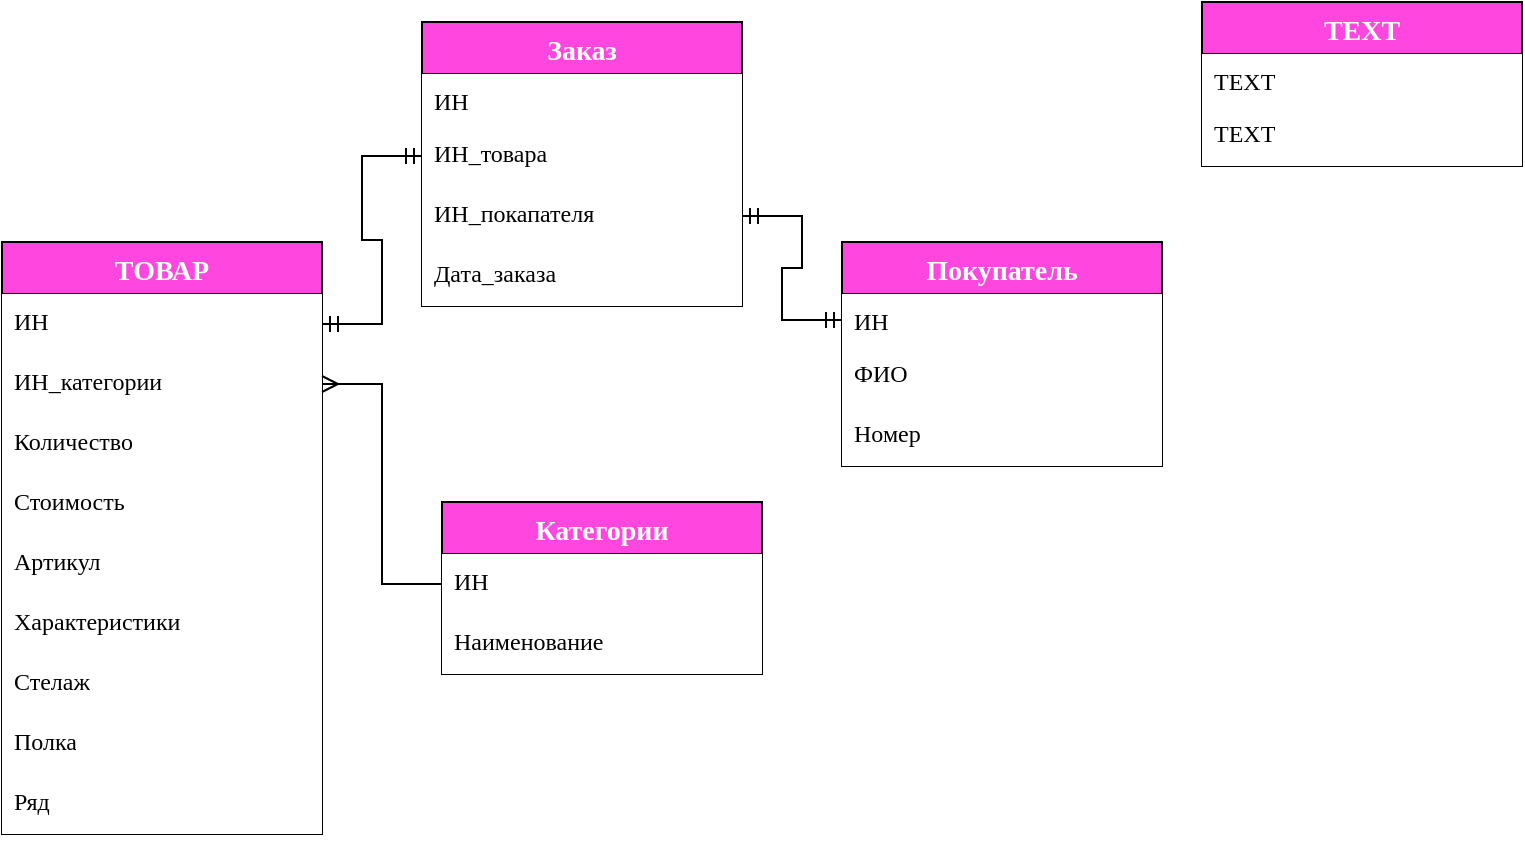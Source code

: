 <mxfile version="21.1.2" type="github">
  <diagram name="Страница 1" id="2x9Wfhu7E4FkKwAU8HKC">
    <mxGraphModel dx="1701" dy="484" grid="1" gridSize="10" guides="1" tooltips="1" connect="1" arrows="1" fold="1" page="1" pageScale="1" pageWidth="827" pageHeight="1169" math="0" shadow="0">
      <root>
        <mxCell id="0" />
        <mxCell id="1" parent="0" />
        <mxCell id="yKLj46cAwXF7KZjP4Sd2-1" value="ТОВАР" style="swimlane;fontStyle=1;childLayout=stackLayout;horizontal=1;startSize=26;horizontalStack=0;resizeParent=1;resizeParentMax=0;resizeLast=0;collapsible=1;marginBottom=0;align=center;fontSize=14;labelBackgroundColor=none;fillColor=#FF47E0;fontColor=#FFFFFF;fontFamily=Comic Sans MS;" parent="1" vertex="1">
          <mxGeometry x="-760" y="140" width="160" height="296" as="geometry" />
        </mxCell>
        <mxCell id="yKLj46cAwXF7KZjP4Sd2-2" value="ИН" style="text;strokeColor=none;fillColor=default;spacingLeft=4;spacingRight=4;overflow=hidden;rotatable=0;points=[[0,0.5],[1,0.5]];portConstraint=eastwest;fontSize=12;whiteSpace=wrap;html=1;fontFamily=Comic Sans MS;" parent="yKLj46cAwXF7KZjP4Sd2-1" vertex="1">
          <mxGeometry y="26" width="160" height="30" as="geometry" />
        </mxCell>
        <mxCell id="yKLj46cAwXF7KZjP4Sd2-3" value="ИН_категории" style="text;strokeColor=none;fillColor=default;spacingLeft=4;spacingRight=4;overflow=hidden;rotatable=0;points=[[0,0.5],[1,0.5]];portConstraint=eastwest;fontSize=12;whiteSpace=wrap;html=1;fontFamily=Comic Sans MS;" parent="yKLj46cAwXF7KZjP4Sd2-1" vertex="1">
          <mxGeometry y="56" width="160" height="30" as="geometry" />
        </mxCell>
        <mxCell id="yKLj46cAwXF7KZjP4Sd2-4" value="Количество" style="text;strokeColor=none;fillColor=default;spacingLeft=4;spacingRight=4;overflow=hidden;rotatable=0;points=[[0,0.5],[1,0.5]];portConstraint=eastwest;fontSize=12;whiteSpace=wrap;html=1;fontFamily=Comic Sans MS;" parent="yKLj46cAwXF7KZjP4Sd2-1" vertex="1">
          <mxGeometry y="86" width="160" height="30" as="geometry" />
        </mxCell>
        <mxCell id="yKLj46cAwXF7KZjP4Sd2-5" value="Стоимость" style="text;strokeColor=none;fillColor=default;spacingLeft=4;spacingRight=4;overflow=hidden;rotatable=0;points=[[0,0.5],[1,0.5]];portConstraint=eastwest;fontSize=12;whiteSpace=wrap;html=1;fontFamily=Comic Sans MS;" parent="yKLj46cAwXF7KZjP4Sd2-1" vertex="1">
          <mxGeometry y="116" width="160" height="30" as="geometry" />
        </mxCell>
        <mxCell id="yKLj46cAwXF7KZjP4Sd2-6" value="Артикул" style="text;strokeColor=none;fillColor=default;spacingLeft=4;spacingRight=4;overflow=hidden;rotatable=0;points=[[0,0.5],[1,0.5]];portConstraint=eastwest;fontSize=12;whiteSpace=wrap;html=1;fontFamily=Comic Sans MS;" parent="yKLj46cAwXF7KZjP4Sd2-1" vertex="1">
          <mxGeometry y="146" width="160" height="30" as="geometry" />
        </mxCell>
        <mxCell id="Zob5wcTq5DTHhbtXfYrZ-1" value="Характеристики" style="text;strokeColor=none;fillColor=default;spacingLeft=4;spacingRight=4;overflow=hidden;rotatable=0;points=[[0,0.5],[1,0.5]];portConstraint=eastwest;fontSize=12;whiteSpace=wrap;html=1;fontFamily=Comic Sans MS;" parent="yKLj46cAwXF7KZjP4Sd2-1" vertex="1">
          <mxGeometry y="176" width="160" height="30" as="geometry" />
        </mxCell>
        <mxCell id="yKLj46cAwXF7KZjP4Sd2-8" value="Стелаж" style="text;strokeColor=none;fillColor=default;spacingLeft=4;spacingRight=4;overflow=hidden;rotatable=0;points=[[0,0.5],[1,0.5]];portConstraint=eastwest;fontSize=12;whiteSpace=wrap;html=1;fontFamily=Comic Sans MS;" parent="yKLj46cAwXF7KZjP4Sd2-1" vertex="1">
          <mxGeometry y="206" width="160" height="30" as="geometry" />
        </mxCell>
        <mxCell id="yKLj46cAwXF7KZjP4Sd2-10" value="Полка" style="text;strokeColor=none;fillColor=default;spacingLeft=4;spacingRight=4;overflow=hidden;rotatable=0;points=[[0,0.5],[1,0.5]];portConstraint=eastwest;fontSize=12;whiteSpace=wrap;html=1;fontFamily=Comic Sans MS;" parent="yKLj46cAwXF7KZjP4Sd2-1" vertex="1">
          <mxGeometry y="236" width="160" height="30" as="geometry" />
        </mxCell>
        <mxCell id="yKLj46cAwXF7KZjP4Sd2-9" value="Ряд" style="text;strokeColor=none;fillColor=default;spacingLeft=4;spacingRight=4;overflow=hidden;rotatable=0;points=[[0,0.5],[1,0.5]];portConstraint=eastwest;fontSize=12;whiteSpace=wrap;html=1;fontFamily=Comic Sans MS;" parent="yKLj46cAwXF7KZjP4Sd2-1" vertex="1">
          <mxGeometry y="266" width="160" height="30" as="geometry" />
        </mxCell>
        <mxCell id="yKLj46cAwXF7KZjP4Sd2-15" value="Категории" style="swimlane;fontStyle=1;childLayout=stackLayout;horizontal=1;startSize=26;horizontalStack=0;resizeParent=1;resizeParentMax=0;resizeLast=0;collapsible=1;marginBottom=0;align=center;fontSize=14;labelBackgroundColor=none;fillColor=#FF47E0;fontColor=#FFFFFF;fontFamily=Comic Sans MS;" parent="1" vertex="1">
          <mxGeometry x="-540" y="270" width="160" height="86" as="geometry" />
        </mxCell>
        <mxCell id="yKLj46cAwXF7KZjP4Sd2-16" value="ИН" style="text;strokeColor=none;fillColor=default;spacingLeft=4;spacingRight=4;overflow=hidden;rotatable=0;points=[[0,0.5],[1,0.5]];portConstraint=eastwest;fontSize=12;whiteSpace=wrap;html=1;fontFamily=Comic Sans MS;" parent="yKLj46cAwXF7KZjP4Sd2-15" vertex="1">
          <mxGeometry y="26" width="160" height="30" as="geometry" />
        </mxCell>
        <mxCell id="yKLj46cAwXF7KZjP4Sd2-17" value="Наименование" style="text;strokeColor=none;fillColor=default;spacingLeft=4;spacingRight=4;overflow=hidden;rotatable=0;points=[[0,0.5],[1,0.5]];portConstraint=eastwest;fontSize=12;whiteSpace=wrap;html=1;fontFamily=Comic Sans MS;" parent="yKLj46cAwXF7KZjP4Sd2-15" vertex="1">
          <mxGeometry y="56" width="160" height="30" as="geometry" />
        </mxCell>
        <mxCell id="yKLj46cAwXF7KZjP4Sd2-30" value="TEXT" style="swimlane;fontStyle=1;childLayout=stackLayout;horizontal=1;startSize=26;horizontalStack=0;resizeParent=1;resizeParentMax=0;resizeLast=0;collapsible=1;marginBottom=0;align=center;fontSize=14;labelBackgroundColor=none;fillColor=#FF47E0;fontColor=#FFFFFF;fontFamily=Comic Sans MS;" parent="1" vertex="1">
          <mxGeometry x="-160" y="20" width="160" height="82" as="geometry" />
        </mxCell>
        <mxCell id="yKLj46cAwXF7KZjP4Sd2-31" value="TEXT" style="text;strokeColor=none;fillColor=default;spacingLeft=4;spacingRight=4;overflow=hidden;rotatable=0;points=[[0,0.5],[1,0.5]];portConstraint=eastwest;fontSize=12;whiteSpace=wrap;html=1;fontFamily=Comic Sans MS;" parent="yKLj46cAwXF7KZjP4Sd2-30" vertex="1">
          <mxGeometry y="26" width="160" height="26" as="geometry" />
        </mxCell>
        <mxCell id="yKLj46cAwXF7KZjP4Sd2-32" value="TEXT" style="text;strokeColor=none;fillColor=default;spacingLeft=4;spacingRight=4;overflow=hidden;rotatable=0;points=[[0,0.5],[1,0.5]];portConstraint=eastwest;fontSize=12;whiteSpace=wrap;html=1;fontFamily=Comic Sans MS;" parent="yKLj46cAwXF7KZjP4Sd2-30" vertex="1">
          <mxGeometry y="52" width="160" height="30" as="geometry" />
        </mxCell>
        <mxCell id="yKLj46cAwXF7KZjP4Sd2-45" value="" style="edgeStyle=entityRelationEdgeStyle;fontSize=12;html=1;endArrow=ERmany;rounded=0;" parent="1" source="yKLj46cAwXF7KZjP4Sd2-16" target="yKLj46cAwXF7KZjP4Sd2-3" edge="1">
          <mxGeometry width="100" height="100" relative="1" as="geometry">
            <mxPoint x="440" y="150" as="sourcePoint" />
            <mxPoint x="540" y="50" as="targetPoint" />
          </mxGeometry>
        </mxCell>
        <mxCell id="BYhXG8txiyPygOyY0y3V-1" value="Заказ" style="swimlane;fontStyle=1;childLayout=stackLayout;horizontal=1;startSize=26;horizontalStack=0;resizeParent=1;resizeParentMax=0;resizeLast=0;collapsible=1;marginBottom=0;align=center;fontSize=14;labelBackgroundColor=none;fillColor=#FF47E0;fontColor=#FFFFFF;fontFamily=Comic Sans MS;" parent="1" vertex="1">
          <mxGeometry x="-550" y="30" width="160" height="142" as="geometry" />
        </mxCell>
        <mxCell id="BYhXG8txiyPygOyY0y3V-2" value="ИН" style="text;strokeColor=none;fillColor=default;spacingLeft=4;spacingRight=4;overflow=hidden;rotatable=0;points=[[0,0.5],[1,0.5]];portConstraint=eastwest;fontSize=12;whiteSpace=wrap;html=1;fontFamily=Comic Sans MS;" parent="BYhXG8txiyPygOyY0y3V-1" vertex="1">
          <mxGeometry y="26" width="160" height="26" as="geometry" />
        </mxCell>
        <mxCell id="BYhXG8txiyPygOyY0y3V-3" value="ИН_товара" style="text;strokeColor=none;fillColor=default;spacingLeft=4;spacingRight=4;overflow=hidden;rotatable=0;points=[[0,0.5],[1,0.5]];portConstraint=eastwest;fontSize=12;whiteSpace=wrap;html=1;fontFamily=Comic Sans MS;" parent="BYhXG8txiyPygOyY0y3V-1" vertex="1">
          <mxGeometry y="52" width="160" height="30" as="geometry" />
        </mxCell>
        <mxCell id="BYhXG8txiyPygOyY0y3V-7" value="ИН_покапателя" style="text;strokeColor=none;fillColor=default;spacingLeft=4;spacingRight=4;overflow=hidden;rotatable=0;points=[[0,0.5],[1,0.5]];portConstraint=eastwest;fontSize=12;whiteSpace=wrap;html=1;fontFamily=Comic Sans MS;" parent="BYhXG8txiyPygOyY0y3V-1" vertex="1">
          <mxGeometry y="82" width="160" height="30" as="geometry" />
        </mxCell>
        <mxCell id="BYhXG8txiyPygOyY0y3V-5" value="Дата_заказа" style="text;strokeColor=none;fillColor=default;spacingLeft=4;spacingRight=4;overflow=hidden;rotatable=0;points=[[0,0.5],[1,0.5]];portConstraint=eastwest;fontSize=12;whiteSpace=wrap;html=1;fontFamily=Comic Sans MS;" parent="BYhXG8txiyPygOyY0y3V-1" vertex="1">
          <mxGeometry y="112" width="160" height="30" as="geometry" />
        </mxCell>
        <mxCell id="BYhXG8txiyPygOyY0y3V-4" value="" style="edgeStyle=entityRelationEdgeStyle;fontSize=12;html=1;endArrow=ERmandOne;startArrow=ERmandOne;rounded=0;exitX=1;exitY=0.5;exitDx=0;exitDy=0;" parent="1" source="yKLj46cAwXF7KZjP4Sd2-2" target="BYhXG8txiyPygOyY0y3V-3" edge="1">
          <mxGeometry width="100" height="100" relative="1" as="geometry">
            <mxPoint x="-590" y="201" as="sourcePoint" />
            <mxPoint x="-630" y="227" as="targetPoint" />
          </mxGeometry>
        </mxCell>
        <mxCell id="BYhXG8txiyPygOyY0y3V-8" value="Покупатель" style="swimlane;fontStyle=1;childLayout=stackLayout;horizontal=1;startSize=26;horizontalStack=0;resizeParent=1;resizeParentMax=0;resizeLast=0;collapsible=1;marginBottom=0;align=center;fontSize=14;labelBackgroundColor=none;fillColor=#FF47E0;fontColor=#FFFFFF;fontFamily=Comic Sans MS;" parent="1" vertex="1">
          <mxGeometry x="-340" y="140" width="160" height="112" as="geometry" />
        </mxCell>
        <mxCell id="BYhXG8txiyPygOyY0y3V-9" value="ИН" style="text;strokeColor=none;fillColor=default;spacingLeft=4;spacingRight=4;overflow=hidden;rotatable=0;points=[[0,0.5],[1,0.5]];portConstraint=eastwest;fontSize=12;whiteSpace=wrap;html=1;fontFamily=Comic Sans MS;" parent="BYhXG8txiyPygOyY0y3V-8" vertex="1">
          <mxGeometry y="26" width="160" height="26" as="geometry" />
        </mxCell>
        <mxCell id="BYhXG8txiyPygOyY0y3V-10" value="ФИО" style="text;strokeColor=none;fillColor=default;spacingLeft=4;spacingRight=4;overflow=hidden;rotatable=0;points=[[0,0.5],[1,0.5]];portConstraint=eastwest;fontSize=12;whiteSpace=wrap;html=1;fontFamily=Comic Sans MS;" parent="BYhXG8txiyPygOyY0y3V-8" vertex="1">
          <mxGeometry y="52" width="160" height="30" as="geometry" />
        </mxCell>
        <mxCell id="BYhXG8txiyPygOyY0y3V-11" value="Номер" style="text;strokeColor=none;fillColor=default;spacingLeft=4;spacingRight=4;overflow=hidden;rotatable=0;points=[[0,0.5],[1,0.5]];portConstraint=eastwest;fontSize=12;whiteSpace=wrap;html=1;fontFamily=Comic Sans MS;" parent="BYhXG8txiyPygOyY0y3V-8" vertex="1">
          <mxGeometry y="82" width="160" height="30" as="geometry" />
        </mxCell>
        <mxCell id="BYhXG8txiyPygOyY0y3V-12" value="" style="edgeStyle=entityRelationEdgeStyle;fontSize=12;html=1;endArrow=ERmandOne;startArrow=ERmandOne;rounded=0;" parent="1" source="BYhXG8txiyPygOyY0y3V-9" target="BYhXG8txiyPygOyY0y3V-7" edge="1">
          <mxGeometry width="100" height="100" relative="1" as="geometry">
            <mxPoint x="-230" y="224" as="sourcePoint" />
            <mxPoint x="-190" y="140" as="targetPoint" />
          </mxGeometry>
        </mxCell>
      </root>
    </mxGraphModel>
  </diagram>
</mxfile>
